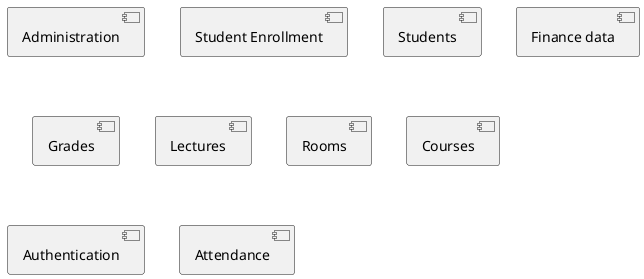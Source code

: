 @startuml
[Administration]
[Student Enrollment]
[Students]
[Finance data]
[Grades]
[Students]
[Lectures]
[Rooms]
[Courses]
[Authentication]
[Attendance]
@enduml
